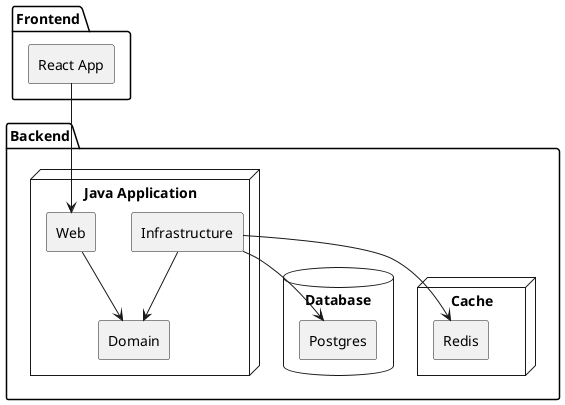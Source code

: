 @startuml
skinparam componentStyle rectangle


package "Frontend" {
  [React App]
}


package "Backend" {
  node "Java Application" {
      [Web]
      [Domain]
      [Infrastructure]
  }

  database "Database"{
     [Postgres]
  }

  node "Cache" {
     [Redis]

  }

}

[React App] --> [Web]
[Infrastructure] --> [Postgres]
[Infrastructure] --> [Redis]
[Web] --> [Domain]
[Infrastructure] --> [Domain]





@enduml